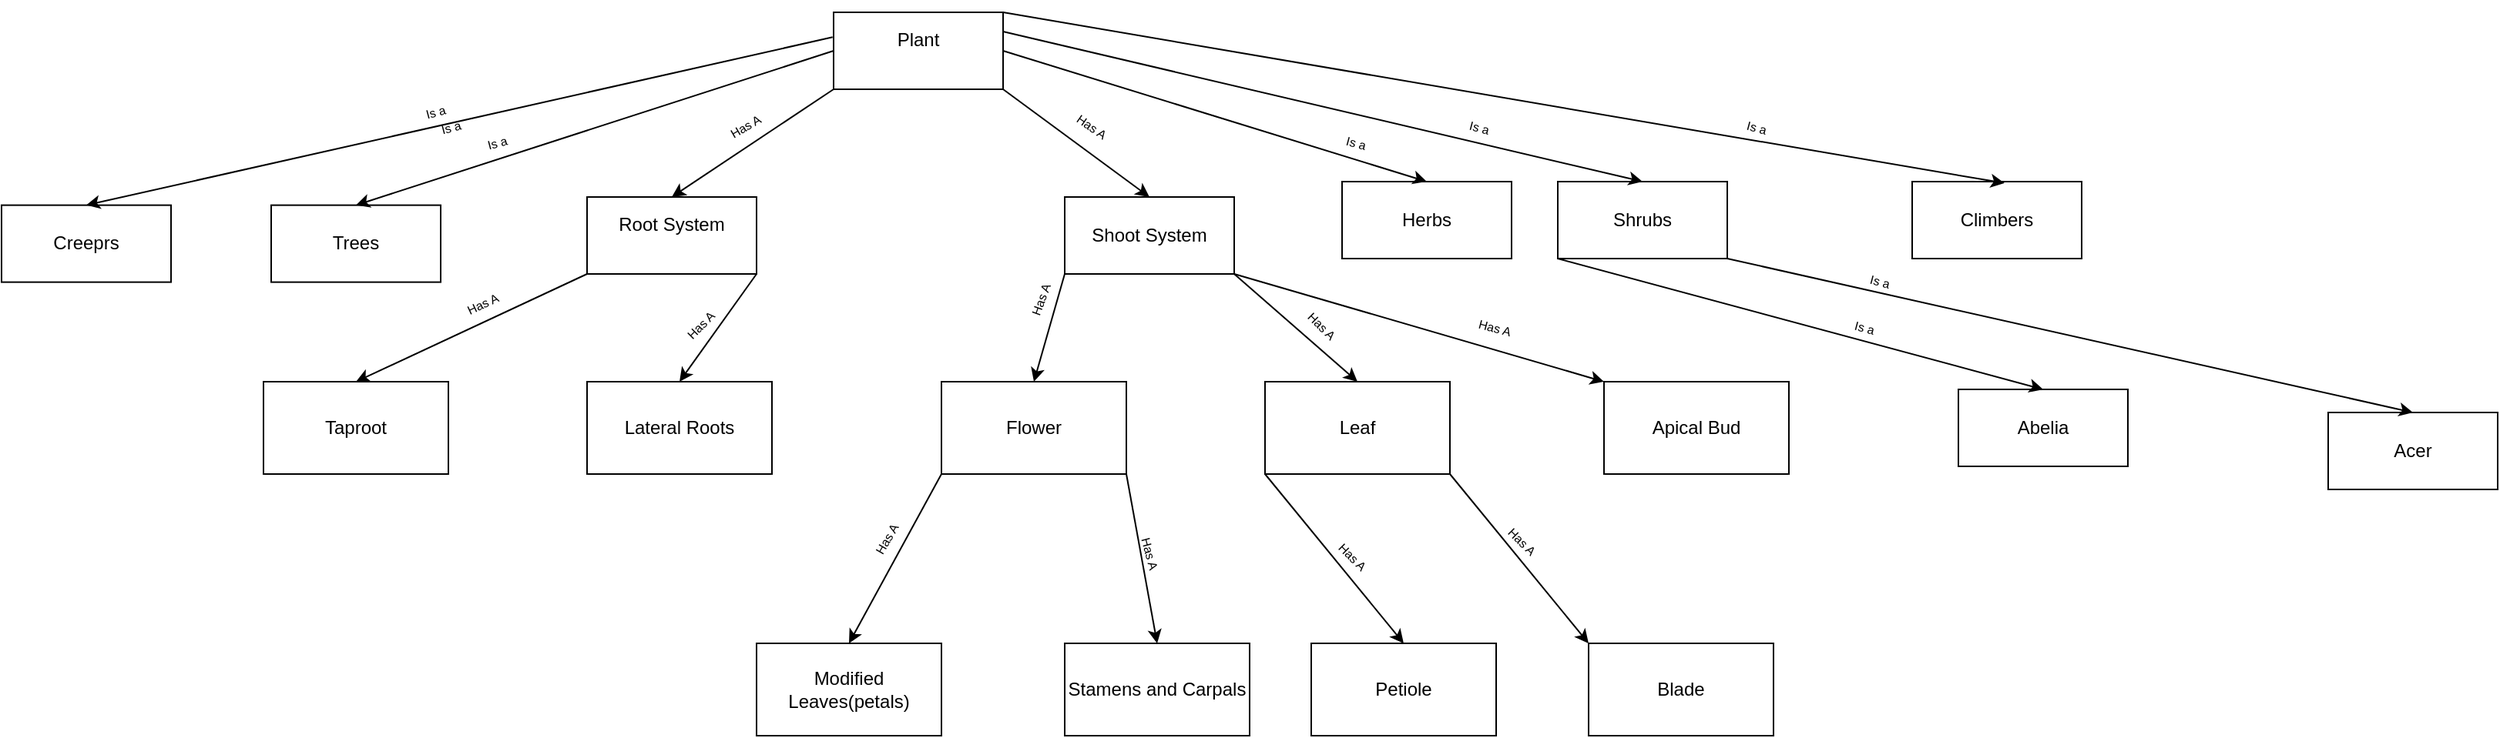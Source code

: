 <mxfile version="24.7.1" type="device">
  <diagram name="Page-1" id="PJTBrkYPclIM_xtbNCk6">
    <mxGraphModel dx="2537" dy="868" grid="1" gridSize="10" guides="1" tooltips="1" connect="1" arrows="1" fold="1" page="1" pageScale="1" pageWidth="850" pageHeight="1100" math="0" shadow="0">
      <root>
        <mxCell id="0" />
        <mxCell id="1" parent="0" />
        <mxCell id="V7_HpeEZSvbDlvKwvmxT-1" value="Plant&lt;div&gt;&lt;br&gt;&lt;/div&gt;" style="html=1;whiteSpace=wrap;" vertex="1" parent="1">
          <mxGeometry x="370" y="40" width="110" height="50" as="geometry" />
        </mxCell>
        <mxCell id="V7_HpeEZSvbDlvKwvmxT-2" value="Root System&lt;div&gt;&lt;br&gt;&lt;/div&gt;" style="html=1;whiteSpace=wrap;" vertex="1" parent="1">
          <mxGeometry x="210" y="160" width="110" height="50" as="geometry" />
        </mxCell>
        <mxCell id="V7_HpeEZSvbDlvKwvmxT-3" value="Shoot System" style="html=1;whiteSpace=wrap;" vertex="1" parent="1">
          <mxGeometry x="520" y="160" width="110" height="50" as="geometry" />
        </mxCell>
        <mxCell id="V7_HpeEZSvbDlvKwvmxT-4" value="" style="endArrow=classic;html=1;rounded=0;exitX=0;exitY=1;exitDx=0;exitDy=0;entryX=0.5;entryY=0;entryDx=0;entryDy=0;" edge="1" parent="1" source="V7_HpeEZSvbDlvKwvmxT-1" target="V7_HpeEZSvbDlvKwvmxT-2">
          <mxGeometry width="50" height="50" relative="1" as="geometry">
            <mxPoint x="400" y="410" as="sourcePoint" />
            <mxPoint x="450" y="360" as="targetPoint" />
          </mxGeometry>
        </mxCell>
        <mxCell id="V7_HpeEZSvbDlvKwvmxT-5" value="" style="endArrow=classic;html=1;rounded=0;exitX=1;exitY=1;exitDx=0;exitDy=0;entryX=0.5;entryY=0;entryDx=0;entryDy=0;" edge="1" parent="1" source="V7_HpeEZSvbDlvKwvmxT-1" target="V7_HpeEZSvbDlvKwvmxT-3">
          <mxGeometry width="50" height="50" relative="1" as="geometry">
            <mxPoint x="380" y="100" as="sourcePoint" />
            <mxPoint x="275" y="170" as="targetPoint" />
          </mxGeometry>
        </mxCell>
        <mxCell id="V7_HpeEZSvbDlvKwvmxT-6" value="Lateral Roots" style="rounded=0;whiteSpace=wrap;html=1;" vertex="1" parent="1">
          <mxGeometry x="210" y="280" width="120" height="60" as="geometry" />
        </mxCell>
        <mxCell id="V7_HpeEZSvbDlvKwvmxT-7" value="" style="endArrow=classic;html=1;rounded=0;exitX=0;exitY=1;exitDx=0;exitDy=0;entryX=0.5;entryY=0;entryDx=0;entryDy=0;" edge="1" parent="1" source="V7_HpeEZSvbDlvKwvmxT-2" target="V7_HpeEZSvbDlvKwvmxT-10">
          <mxGeometry width="50" height="50" relative="1" as="geometry">
            <mxPoint x="380" y="100" as="sourcePoint" />
            <mxPoint x="275" y="170" as="targetPoint" />
          </mxGeometry>
        </mxCell>
        <mxCell id="V7_HpeEZSvbDlvKwvmxT-8" value="" style="endArrow=classic;html=1;rounded=0;exitX=1;exitY=1;exitDx=0;exitDy=0;entryX=0.5;entryY=0;entryDx=0;entryDy=0;" edge="1" parent="1" source="V7_HpeEZSvbDlvKwvmxT-10">
          <mxGeometry width="50" height="50" relative="1" as="geometry">
            <mxPoint x="220" y="220" as="sourcePoint" />
            <mxPoint x="60" y="280" as="targetPoint" />
          </mxGeometry>
        </mxCell>
        <mxCell id="V7_HpeEZSvbDlvKwvmxT-9" value="" style="endArrow=classic;html=1;rounded=0;exitX=1;exitY=1;exitDx=0;exitDy=0;entryX=0.5;entryY=0;entryDx=0;entryDy=0;" edge="1" parent="1" source="V7_HpeEZSvbDlvKwvmxT-2" target="V7_HpeEZSvbDlvKwvmxT-6">
          <mxGeometry width="50" height="50" relative="1" as="geometry">
            <mxPoint x="320" y="210" as="sourcePoint" />
            <mxPoint x="160" y="280" as="targetPoint" />
          </mxGeometry>
        </mxCell>
        <mxCell id="V7_HpeEZSvbDlvKwvmxT-10" value="Taproot" style="rounded=0;whiteSpace=wrap;html=1;" vertex="1" parent="1">
          <mxGeometry y="280" width="120" height="60" as="geometry" />
        </mxCell>
        <mxCell id="V7_HpeEZSvbDlvKwvmxT-11" value="Blade" style="rounded=0;whiteSpace=wrap;html=1;" vertex="1" parent="1">
          <mxGeometry x="860" y="450" width="120" height="60" as="geometry" />
        </mxCell>
        <mxCell id="V7_HpeEZSvbDlvKwvmxT-12" value="Leaf" style="rounded=0;whiteSpace=wrap;html=1;" vertex="1" parent="1">
          <mxGeometry x="650" y="280" width="120" height="60" as="geometry" />
        </mxCell>
        <mxCell id="V7_HpeEZSvbDlvKwvmxT-13" value="Petiole" style="rounded=0;whiteSpace=wrap;html=1;" vertex="1" parent="1">
          <mxGeometry x="680" y="450" width="120" height="60" as="geometry" />
        </mxCell>
        <mxCell id="V7_HpeEZSvbDlvKwvmxT-14" value="" style="endArrow=classic;html=1;rounded=0;exitX=0;exitY=1;exitDx=0;exitDy=0;entryX=0.5;entryY=0;entryDx=0;entryDy=0;" edge="1" parent="1" source="V7_HpeEZSvbDlvKwvmxT-12" target="V7_HpeEZSvbDlvKwvmxT-13">
          <mxGeometry width="50" height="50" relative="1" as="geometry">
            <mxPoint x="490" y="100" as="sourcePoint" />
            <mxPoint x="585" y="170" as="targetPoint" />
          </mxGeometry>
        </mxCell>
        <mxCell id="V7_HpeEZSvbDlvKwvmxT-15" value="" style="endArrow=classic;html=1;rounded=0;exitX=1;exitY=1;exitDx=0;exitDy=0;entryX=0;entryY=0;entryDx=0;entryDy=0;" edge="1" parent="1" source="V7_HpeEZSvbDlvKwvmxT-12" target="V7_HpeEZSvbDlvKwvmxT-11">
          <mxGeometry width="50" height="50" relative="1" as="geometry">
            <mxPoint x="660" y="350" as="sourcePoint" />
            <mxPoint x="750" y="460" as="targetPoint" />
          </mxGeometry>
        </mxCell>
        <mxCell id="V7_HpeEZSvbDlvKwvmxT-16" value="" style="endArrow=classic;html=1;rounded=0;exitX=1;exitY=1;exitDx=0;exitDy=0;entryX=0.5;entryY=0;entryDx=0;entryDy=0;" edge="1" parent="1" source="V7_HpeEZSvbDlvKwvmxT-3" target="V7_HpeEZSvbDlvKwvmxT-12">
          <mxGeometry width="50" height="50" relative="1" as="geometry">
            <mxPoint x="670" y="360" as="sourcePoint" />
            <mxPoint x="760" y="470" as="targetPoint" />
          </mxGeometry>
        </mxCell>
        <mxCell id="V7_HpeEZSvbDlvKwvmxT-17" value="Flower" style="rounded=0;whiteSpace=wrap;html=1;" vertex="1" parent="1">
          <mxGeometry x="440" y="280" width="120" height="60" as="geometry" />
        </mxCell>
        <mxCell id="V7_HpeEZSvbDlvKwvmxT-18" value="Modified Leaves(petals)" style="rounded=0;whiteSpace=wrap;html=1;" vertex="1" parent="1">
          <mxGeometry x="320" y="450" width="120" height="60" as="geometry" />
        </mxCell>
        <mxCell id="V7_HpeEZSvbDlvKwvmxT-19" value="Apical Bud" style="rounded=0;whiteSpace=wrap;html=1;" vertex="1" parent="1">
          <mxGeometry x="870" y="280" width="120" height="60" as="geometry" />
        </mxCell>
        <mxCell id="V7_HpeEZSvbDlvKwvmxT-20" value="Stamens and Carpals" style="rounded=0;whiteSpace=wrap;html=1;" vertex="1" parent="1">
          <mxGeometry x="520" y="450" width="120" height="60" as="geometry" />
        </mxCell>
        <mxCell id="V7_HpeEZSvbDlvKwvmxT-21" value="" style="endArrow=classic;html=1;rounded=0;exitX=0;exitY=1;exitDx=0;exitDy=0;entryX=0.5;entryY=0;entryDx=0;entryDy=0;" edge="1" parent="1" source="V7_HpeEZSvbDlvKwvmxT-3" target="V7_HpeEZSvbDlvKwvmxT-17">
          <mxGeometry width="50" height="50" relative="1" as="geometry">
            <mxPoint x="330" y="220" as="sourcePoint" />
            <mxPoint x="280" y="290" as="targetPoint" />
          </mxGeometry>
        </mxCell>
        <mxCell id="V7_HpeEZSvbDlvKwvmxT-22" value="" style="endArrow=classic;html=1;rounded=0;exitX=0;exitY=1;exitDx=0;exitDy=0;entryX=0.5;entryY=0;entryDx=0;entryDy=0;" edge="1" parent="1" source="V7_HpeEZSvbDlvKwvmxT-17" target="V7_HpeEZSvbDlvKwvmxT-18">
          <mxGeometry width="50" height="50" relative="1" as="geometry">
            <mxPoint x="530" y="220" as="sourcePoint" />
            <mxPoint x="510" y="290" as="targetPoint" />
          </mxGeometry>
        </mxCell>
        <mxCell id="V7_HpeEZSvbDlvKwvmxT-23" value="" style="endArrow=classic;html=1;rounded=0;exitX=1;exitY=1;exitDx=0;exitDy=0;entryX=0.5;entryY=0;entryDx=0;entryDy=0;" edge="1" parent="1" source="V7_HpeEZSvbDlvKwvmxT-17" target="V7_HpeEZSvbDlvKwvmxT-20">
          <mxGeometry width="50" height="50" relative="1" as="geometry">
            <mxPoint x="530" y="220" as="sourcePoint" />
            <mxPoint x="510" y="290" as="targetPoint" />
          </mxGeometry>
        </mxCell>
        <mxCell id="V7_HpeEZSvbDlvKwvmxT-24" value="" style="endArrow=classic;html=1;rounded=0;exitX=1;exitY=1;exitDx=0;exitDy=0;entryX=0;entryY=0;entryDx=0;entryDy=0;" edge="1" parent="1" source="V7_HpeEZSvbDlvKwvmxT-3" target="V7_HpeEZSvbDlvKwvmxT-19">
          <mxGeometry width="50" height="50" relative="1" as="geometry">
            <mxPoint x="640" y="220" as="sourcePoint" />
            <mxPoint x="720" y="290" as="targetPoint" />
          </mxGeometry>
        </mxCell>
        <mxCell id="V7_HpeEZSvbDlvKwvmxT-25" value="&lt;span style=&quot;font-weight: normal;&quot;&gt;&lt;font style=&quot;font-size: 8px;&quot;&gt;Has A&lt;/font&gt;&lt;/span&gt;" style="text;strokeColor=none;fillColor=none;html=1;fontSize=24;fontStyle=1;verticalAlign=middle;align=center;rotation=-25;" vertex="1" parent="1">
          <mxGeometry x="100" y="215.31" width="80" height="20" as="geometry" />
        </mxCell>
        <mxCell id="V7_HpeEZSvbDlvKwvmxT-26" value="&lt;span style=&quot;font-weight: normal;&quot;&gt;&lt;font style=&quot;font-size: 8px;&quot;&gt;Has A&lt;/font&gt;&lt;/span&gt;" style="text;strokeColor=none;fillColor=none;html=1;fontSize=24;fontStyle=1;verticalAlign=middle;align=center;rotation=-30;" vertex="1" parent="1">
          <mxGeometry x="270" y="100" width="80" height="20" as="geometry" />
        </mxCell>
        <mxCell id="V7_HpeEZSvbDlvKwvmxT-27" value="&lt;span style=&quot;font-weight: normal;&quot;&gt;&lt;font style=&quot;font-size: 8px;&quot;&gt;Has A&lt;/font&gt;&lt;/span&gt;" style="text;strokeColor=none;fillColor=none;html=1;fontSize=24;fontStyle=1;verticalAlign=middle;align=center;rotation=-45;" vertex="1" parent="1">
          <mxGeometry x="240" y="230" width="80" height="20" as="geometry" />
        </mxCell>
        <mxCell id="V7_HpeEZSvbDlvKwvmxT-28" value="&lt;span style=&quot;font-weight: normal;&quot;&gt;&lt;font style=&quot;font-size: 8px;&quot;&gt;Has A&lt;/font&gt;&lt;/span&gt;" style="text;strokeColor=none;fillColor=none;html=1;fontSize=24;fontStyle=1;verticalAlign=middle;align=center;rotation=35;" vertex="1" parent="1">
          <mxGeometry x="500" y="100" width="80" height="20" as="geometry" />
        </mxCell>
        <mxCell id="V7_HpeEZSvbDlvKwvmxT-29" value="&lt;span style=&quot;font-weight: normal;&quot;&gt;&lt;font style=&quot;font-size: 8px;&quot;&gt;Has A&lt;/font&gt;&lt;/span&gt;" style="text;strokeColor=none;fillColor=none;html=1;fontSize=24;fontStyle=1;verticalAlign=middle;align=center;rotation=-70;" vertex="1" parent="1">
          <mxGeometry x="460" y="215.31" width="80" height="20" as="geometry" />
        </mxCell>
        <mxCell id="V7_HpeEZSvbDlvKwvmxT-30" value="&lt;span style=&quot;font-weight: normal;&quot;&gt;&lt;font style=&quot;font-size: 8px;&quot;&gt;Has A&lt;/font&gt;&lt;/span&gt;" style="text;strokeColor=none;fillColor=none;html=1;fontSize=24;fontStyle=1;verticalAlign=middle;align=center;rotation=-60;" vertex="1" parent="1">
          <mxGeometry x="360" y="370" width="80" height="20" as="geometry" />
        </mxCell>
        <mxCell id="V7_HpeEZSvbDlvKwvmxT-31" value="&lt;span style=&quot;font-weight: normal;&quot;&gt;&lt;font style=&quot;font-size: 8px;&quot;&gt;Has A&lt;/font&gt;&lt;/span&gt;" style="text;strokeColor=none;fillColor=none;html=1;fontSize=24;fontStyle=1;verticalAlign=middle;align=center;rotation=75;" vertex="1" parent="1">
          <mxGeometry x="540" y="380" width="80" height="20" as="geometry" />
        </mxCell>
        <mxCell id="V7_HpeEZSvbDlvKwvmxT-32" value="&lt;span style=&quot;font-weight: normal;&quot;&gt;&lt;font style=&quot;font-size: 8px;&quot;&gt;Has A&lt;/font&gt;&lt;/span&gt;" style="text;strokeColor=none;fillColor=none;html=1;fontSize=24;fontStyle=1;verticalAlign=middle;align=center;rotation=45;" vertex="1" parent="1">
          <mxGeometry x="650" y="230" width="80" height="20" as="geometry" />
        </mxCell>
        <mxCell id="V7_HpeEZSvbDlvKwvmxT-33" value="&lt;span style=&quot;font-weight: normal;&quot;&gt;&lt;font style=&quot;font-size: 8px;&quot;&gt;Has A&lt;/font&gt;&lt;/span&gt;" style="text;strokeColor=none;fillColor=none;html=1;fontSize=24;fontStyle=1;verticalAlign=middle;align=center;rotation=15;" vertex="1" parent="1">
          <mxGeometry x="760" y="230" width="80" height="20" as="geometry" />
        </mxCell>
        <mxCell id="V7_HpeEZSvbDlvKwvmxT-34" value="&lt;span style=&quot;font-weight: normal;&quot;&gt;&lt;font style=&quot;font-size: 8px;&quot;&gt;Has A&lt;/font&gt;&lt;/span&gt;" style="text;strokeColor=none;fillColor=none;html=1;fontSize=24;fontStyle=1;verticalAlign=middle;align=center;rotation=45;" vertex="1" parent="1">
          <mxGeometry x="670" y="380" width="80" height="20" as="geometry" />
        </mxCell>
        <mxCell id="V7_HpeEZSvbDlvKwvmxT-35" value="&lt;span style=&quot;font-weight: normal;&quot;&gt;&lt;font style=&quot;font-size: 8px;&quot;&gt;Has A&lt;/font&gt;&lt;/span&gt;" style="text;strokeColor=none;fillColor=none;html=1;fontSize=24;fontStyle=1;verticalAlign=middle;align=center;rotation=45;" vertex="1" parent="1">
          <mxGeometry x="780" y="370" width="80" height="20" as="geometry" />
        </mxCell>
        <mxCell id="V7_HpeEZSvbDlvKwvmxT-36" value="Herbs" style="html=1;whiteSpace=wrap;" vertex="1" parent="1">
          <mxGeometry x="700" y="150" width="110" height="50" as="geometry" />
        </mxCell>
        <mxCell id="V7_HpeEZSvbDlvKwvmxT-37" value="Trees" style="html=1;whiteSpace=wrap;" vertex="1" parent="1">
          <mxGeometry x="5" y="165.31" width="110" height="50" as="geometry" />
        </mxCell>
        <mxCell id="V7_HpeEZSvbDlvKwvmxT-38" value="Shrubs" style="html=1;whiteSpace=wrap;" vertex="1" parent="1">
          <mxGeometry x="840" y="150" width="110" height="50" as="geometry" />
        </mxCell>
        <mxCell id="V7_HpeEZSvbDlvKwvmxT-39" value="Climbers" style="html=1;whiteSpace=wrap;" vertex="1" parent="1">
          <mxGeometry x="1070" y="150" width="110" height="50" as="geometry" />
        </mxCell>
        <mxCell id="V7_HpeEZSvbDlvKwvmxT-40" value="Creeprs" style="html=1;whiteSpace=wrap;" vertex="1" parent="1">
          <mxGeometry x="-170" y="165.31" width="110" height="50" as="geometry" />
        </mxCell>
        <mxCell id="V7_HpeEZSvbDlvKwvmxT-41" value="Abelia" style="html=1;whiteSpace=wrap;" vertex="1" parent="1">
          <mxGeometry x="1100" y="285" width="110" height="50" as="geometry" />
        </mxCell>
        <mxCell id="V7_HpeEZSvbDlvKwvmxT-42" value="Acer" style="html=1;whiteSpace=wrap;" vertex="1" parent="1">
          <mxGeometry x="1340" y="300" width="110" height="50" as="geometry" />
        </mxCell>
        <mxCell id="V7_HpeEZSvbDlvKwvmxT-43" value="" style="endArrow=classic;html=1;rounded=0;exitX=0;exitY=1;exitDx=0;exitDy=0;entryX=0.5;entryY=0;entryDx=0;entryDy=0;" edge="1" parent="1" source="V7_HpeEZSvbDlvKwvmxT-38" target="V7_HpeEZSvbDlvKwvmxT-41">
          <mxGeometry width="50" height="50" relative="1" as="geometry">
            <mxPoint x="1298" y="-30" as="sourcePoint" />
            <mxPoint x="1165" y="190" as="targetPoint" />
          </mxGeometry>
        </mxCell>
        <mxCell id="V7_HpeEZSvbDlvKwvmxT-44" value="" style="endArrow=classic;html=1;rounded=0;exitX=1;exitY=1;exitDx=0;exitDy=0;entryX=0.5;entryY=0;entryDx=0;entryDy=0;" edge="1" parent="1" source="V7_HpeEZSvbDlvKwvmxT-38" target="V7_HpeEZSvbDlvKwvmxT-42">
          <mxGeometry width="50" height="50" relative="1" as="geometry">
            <mxPoint x="1110" y="240" as="sourcePoint" />
            <mxPoint x="1065" y="340" as="targetPoint" />
          </mxGeometry>
        </mxCell>
        <mxCell id="V7_HpeEZSvbDlvKwvmxT-45" value="" style="endArrow=classic;html=1;rounded=0;exitX=0;exitY=0.5;exitDx=0;exitDy=0;entryX=0.5;entryY=0;entryDx=0;entryDy=0;" edge="1" parent="1" source="V7_HpeEZSvbDlvKwvmxT-1" target="V7_HpeEZSvbDlvKwvmxT-37">
          <mxGeometry width="50" height="50" relative="1" as="geometry">
            <mxPoint x="380" y="100" as="sourcePoint" />
            <mxPoint x="275" y="170" as="targetPoint" />
          </mxGeometry>
        </mxCell>
        <mxCell id="V7_HpeEZSvbDlvKwvmxT-46" value="" style="endArrow=classic;html=1;rounded=0;exitX=-0.006;exitY=0.323;exitDx=0;exitDy=0;entryX=0.5;entryY=0;entryDx=0;entryDy=0;exitPerimeter=0;" edge="1" parent="1" source="V7_HpeEZSvbDlvKwvmxT-1" target="V7_HpeEZSvbDlvKwvmxT-40">
          <mxGeometry width="50" height="50" relative="1" as="geometry">
            <mxPoint x="380" y="75" as="sourcePoint" />
            <mxPoint x="70" y="175" as="targetPoint" />
          </mxGeometry>
        </mxCell>
        <mxCell id="V7_HpeEZSvbDlvKwvmxT-47" value="" style="endArrow=classic;html=1;rounded=0;exitX=1;exitY=0.5;exitDx=0;exitDy=0;entryX=0.5;entryY=0;entryDx=0;entryDy=0;" edge="1" parent="1" source="V7_HpeEZSvbDlvKwvmxT-1" target="V7_HpeEZSvbDlvKwvmxT-36">
          <mxGeometry width="50" height="50" relative="1" as="geometry">
            <mxPoint x="490" y="100" as="sourcePoint" />
            <mxPoint x="585" y="170" as="targetPoint" />
          </mxGeometry>
        </mxCell>
        <mxCell id="V7_HpeEZSvbDlvKwvmxT-48" value="" style="endArrow=classic;html=1;rounded=0;exitX=1;exitY=0.25;exitDx=0;exitDy=0;entryX=0.5;entryY=0;entryDx=0;entryDy=0;" edge="1" parent="1" source="V7_HpeEZSvbDlvKwvmxT-1" target="V7_HpeEZSvbDlvKwvmxT-38">
          <mxGeometry width="50" height="50" relative="1" as="geometry">
            <mxPoint x="490" y="75" as="sourcePoint" />
            <mxPoint x="765" y="160" as="targetPoint" />
          </mxGeometry>
        </mxCell>
        <mxCell id="V7_HpeEZSvbDlvKwvmxT-49" value="" style="endArrow=classic;html=1;rounded=0;exitX=1;exitY=0;exitDx=0;exitDy=0;entryX=0.545;entryY=0.02;entryDx=0;entryDy=0;entryPerimeter=0;" edge="1" parent="1" source="V7_HpeEZSvbDlvKwvmxT-1" target="V7_HpeEZSvbDlvKwvmxT-39">
          <mxGeometry width="50" height="50" relative="1" as="geometry">
            <mxPoint x="490" y="63" as="sourcePoint" />
            <mxPoint x="905" y="160" as="targetPoint" />
          </mxGeometry>
        </mxCell>
        <mxCell id="V7_HpeEZSvbDlvKwvmxT-50" value="&lt;span style=&quot;font-weight: normal;&quot;&gt;&lt;font style=&quot;font-size: 8px;&quot;&gt;Is a&lt;/font&gt;&lt;/span&gt;" style="text;strokeColor=none;fillColor=none;html=1;fontSize=24;fontStyle=1;verticalAlign=middle;align=center;rotation=-15;" vertex="1" parent="1">
          <mxGeometry x="70" y="90" width="80" height="20" as="geometry" />
        </mxCell>
        <mxCell id="V7_HpeEZSvbDlvKwvmxT-52" value="&lt;span style=&quot;font-weight: normal;&quot;&gt;&lt;font style=&quot;font-size: 8px;&quot;&gt;Is a&lt;/font&gt;&lt;/span&gt;" style="text;strokeColor=none;fillColor=none;html=1;fontSize=24;fontStyle=1;verticalAlign=middle;align=center;rotation=-15;" vertex="1" parent="1">
          <mxGeometry x="110" y="110" width="80" height="20" as="geometry" />
        </mxCell>
        <mxCell id="V7_HpeEZSvbDlvKwvmxT-53" value="&lt;span style=&quot;font-weight: normal;&quot;&gt;&lt;font style=&quot;font-size: 8px;&quot;&gt;Is a&lt;/font&gt;&lt;/span&gt;" style="text;strokeColor=none;fillColor=none;html=1;fontSize=24;fontStyle=1;verticalAlign=middle;align=center;rotation=-15;" vertex="1" parent="1">
          <mxGeometry x="80" y="100" width="80" height="20" as="geometry" />
        </mxCell>
        <mxCell id="V7_HpeEZSvbDlvKwvmxT-54" value="&lt;span style=&quot;font-weight: normal;&quot;&gt;&lt;font style=&quot;font-size: 8px;&quot;&gt;Is a&lt;/font&gt;&lt;/span&gt;" style="text;strokeColor=none;fillColor=none;html=1;fontSize=24;fontStyle=1;verticalAlign=middle;align=center;rotation=15;" vertex="1" parent="1">
          <mxGeometry x="930" y="100" width="80" height="20" as="geometry" />
        </mxCell>
        <mxCell id="V7_HpeEZSvbDlvKwvmxT-57" value="&lt;span style=&quot;font-weight: normal;&quot;&gt;&lt;font style=&quot;font-size: 8px;&quot;&gt;Is a&lt;/font&gt;&lt;/span&gt;" style="text;strokeColor=none;fillColor=none;html=1;fontSize=24;fontStyle=1;verticalAlign=middle;align=center;rotation=15;" vertex="1" parent="1">
          <mxGeometry x="750" y="100" width="80" height="20" as="geometry" />
        </mxCell>
        <mxCell id="V7_HpeEZSvbDlvKwvmxT-59" value="&lt;span style=&quot;font-weight: normal;&quot;&gt;&lt;font style=&quot;font-size: 8px;&quot;&gt;Is a&lt;/font&gt;&lt;/span&gt;" style="text;strokeColor=none;fillColor=none;html=1;fontSize=24;fontStyle=1;verticalAlign=middle;align=center;rotation=15;" vertex="1" parent="1">
          <mxGeometry x="670" y="110" width="80" height="20" as="geometry" />
        </mxCell>
        <mxCell id="V7_HpeEZSvbDlvKwvmxT-61" value="&lt;span style=&quot;font-weight: normal;&quot;&gt;&lt;font style=&quot;font-size: 8px;&quot;&gt;Is a&lt;/font&gt;&lt;/span&gt;" style="text;strokeColor=none;fillColor=none;html=1;fontSize=24;fontStyle=1;verticalAlign=middle;align=center;rotation=15;" vertex="1" parent="1">
          <mxGeometry x="1010" y="200" width="80" height="20" as="geometry" />
        </mxCell>
        <mxCell id="V7_HpeEZSvbDlvKwvmxT-62" value="&lt;span style=&quot;font-weight: normal;&quot;&gt;&lt;font style=&quot;font-size: 8px;&quot;&gt;Is a&lt;/font&gt;&lt;/span&gt;" style="text;strokeColor=none;fillColor=none;html=1;fontSize=24;fontStyle=1;verticalAlign=middle;align=center;rotation=15;" vertex="1" parent="1">
          <mxGeometry x="1000" y="230" width="80" height="20" as="geometry" />
        </mxCell>
      </root>
    </mxGraphModel>
  </diagram>
</mxfile>
